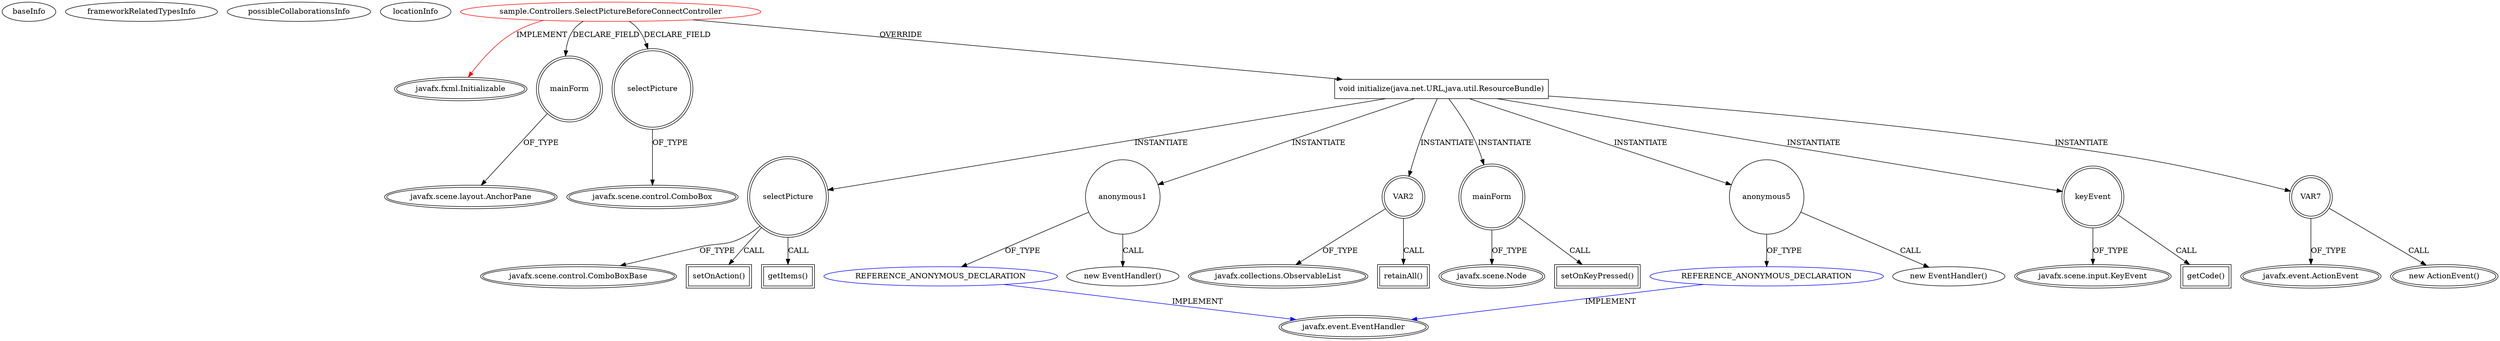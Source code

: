 digraph {
baseInfo[graphId=2800,category="extension_graph",isAnonymous=false,possibleRelation=true]
frameworkRelatedTypesInfo[0="javafx.fxml.Initializable"]
possibleCollaborationsInfo[0="2800~OVERRIDING_METHOD_DECLARATION-INSTANTIATION-~javafx.fxml.Initializable ~javafx.event.EventHandler ~false~true"]
locationInfo[projectName="greenua14-TicTacToeClient",filePath="/greenua14-TicTacToeClient/TicTacToeClient-master/src/sample/Controllers/SelectPictureBeforeConnectController.java",contextSignature="SelectPictureBeforeConnectController",graphId="2800"]
0[label="sample.Controllers.SelectPictureBeforeConnectController",vertexType="ROOT_CLIENT_CLASS_DECLARATION",isFrameworkType=false,color=red]
1[label="javafx.fxml.Initializable",vertexType="FRAMEWORK_INTERFACE_TYPE",isFrameworkType=true,peripheries=2]
2[label="mainForm",vertexType="FIELD_DECLARATION",isFrameworkType=true,peripheries=2,shape=circle]
3[label="javafx.scene.layout.AnchorPane",vertexType="FRAMEWORK_CLASS_TYPE",isFrameworkType=true,peripheries=2]
4[label="selectPicture",vertexType="FIELD_DECLARATION",isFrameworkType=true,peripheries=2,shape=circle]
5[label="javafx.scene.control.ComboBox",vertexType="FRAMEWORK_CLASS_TYPE",isFrameworkType=true,peripheries=2]
6[label="void initialize(java.net.URL,java.util.ResourceBundle)",vertexType="OVERRIDING_METHOD_DECLARATION",isFrameworkType=false,shape=box]
7[label="selectPicture",vertexType="VARIABLE_EXPRESION",isFrameworkType=true,peripheries=2,shape=circle]
9[label="javafx.scene.control.ComboBoxBase",vertexType="FRAMEWORK_CLASS_TYPE",isFrameworkType=true,peripheries=2]
8[label="setOnAction()",vertexType="INSIDE_CALL",isFrameworkType=true,peripheries=2,shape=box]
11[label="anonymous1",vertexType="VARIABLE_EXPRESION",isFrameworkType=false,shape=circle]
12[label="REFERENCE_ANONYMOUS_DECLARATION",vertexType="REFERENCE_ANONYMOUS_DECLARATION",isFrameworkType=false,color=blue]
13[label="javafx.event.EventHandler",vertexType="FRAMEWORK_INTERFACE_TYPE",isFrameworkType=true,peripheries=2]
10[label="new EventHandler()",vertexType="CONSTRUCTOR_CALL",isFrameworkType=false]
14[label="VAR2",vertexType="VARIABLE_EXPRESION",isFrameworkType=true,peripheries=2,shape=circle]
16[label="javafx.collections.ObservableList",vertexType="FRAMEWORK_INTERFACE_TYPE",isFrameworkType=true,peripheries=2]
15[label="retainAll()",vertexType="INSIDE_CALL",isFrameworkType=true,peripheries=2,shape=box]
18[label="getItems()",vertexType="INSIDE_CALL",isFrameworkType=true,peripheries=2,shape=box]
19[label="mainForm",vertexType="VARIABLE_EXPRESION",isFrameworkType=true,peripheries=2,shape=circle]
21[label="javafx.scene.Node",vertexType="FRAMEWORK_CLASS_TYPE",isFrameworkType=true,peripheries=2]
20[label="setOnKeyPressed()",vertexType="INSIDE_CALL",isFrameworkType=true,peripheries=2,shape=box]
23[label="anonymous5",vertexType="VARIABLE_EXPRESION",isFrameworkType=false,shape=circle]
24[label="REFERENCE_ANONYMOUS_DECLARATION",vertexType="REFERENCE_ANONYMOUS_DECLARATION",isFrameworkType=false,color=blue]
22[label="new EventHandler()",vertexType="CONSTRUCTOR_CALL",isFrameworkType=false]
26[label="keyEvent",vertexType="VARIABLE_EXPRESION",isFrameworkType=true,peripheries=2,shape=circle]
28[label="javafx.scene.input.KeyEvent",vertexType="FRAMEWORK_CLASS_TYPE",isFrameworkType=true,peripheries=2]
27[label="getCode()",vertexType="INSIDE_CALL",isFrameworkType=true,peripheries=2,shape=box]
30[label="VAR7",vertexType="VARIABLE_EXPRESION",isFrameworkType=true,peripheries=2,shape=circle]
31[label="javafx.event.ActionEvent",vertexType="FRAMEWORK_CLASS_TYPE",isFrameworkType=true,peripheries=2]
29[label="new ActionEvent()",vertexType="CONSTRUCTOR_CALL",isFrameworkType=true,peripheries=2]
0->1[label="IMPLEMENT",color=red]
0->2[label="DECLARE_FIELD"]
2->3[label="OF_TYPE"]
0->4[label="DECLARE_FIELD"]
4->5[label="OF_TYPE"]
0->6[label="OVERRIDE"]
6->7[label="INSTANTIATE"]
7->9[label="OF_TYPE"]
7->8[label="CALL"]
6->11[label="INSTANTIATE"]
12->13[label="IMPLEMENT",color=blue]
11->12[label="OF_TYPE"]
11->10[label="CALL"]
6->14[label="INSTANTIATE"]
14->16[label="OF_TYPE"]
14->15[label="CALL"]
7->18[label="CALL"]
6->19[label="INSTANTIATE"]
19->21[label="OF_TYPE"]
19->20[label="CALL"]
6->23[label="INSTANTIATE"]
24->13[label="IMPLEMENT",color=blue]
23->24[label="OF_TYPE"]
23->22[label="CALL"]
6->26[label="INSTANTIATE"]
26->28[label="OF_TYPE"]
26->27[label="CALL"]
6->30[label="INSTANTIATE"]
30->31[label="OF_TYPE"]
30->29[label="CALL"]
}
